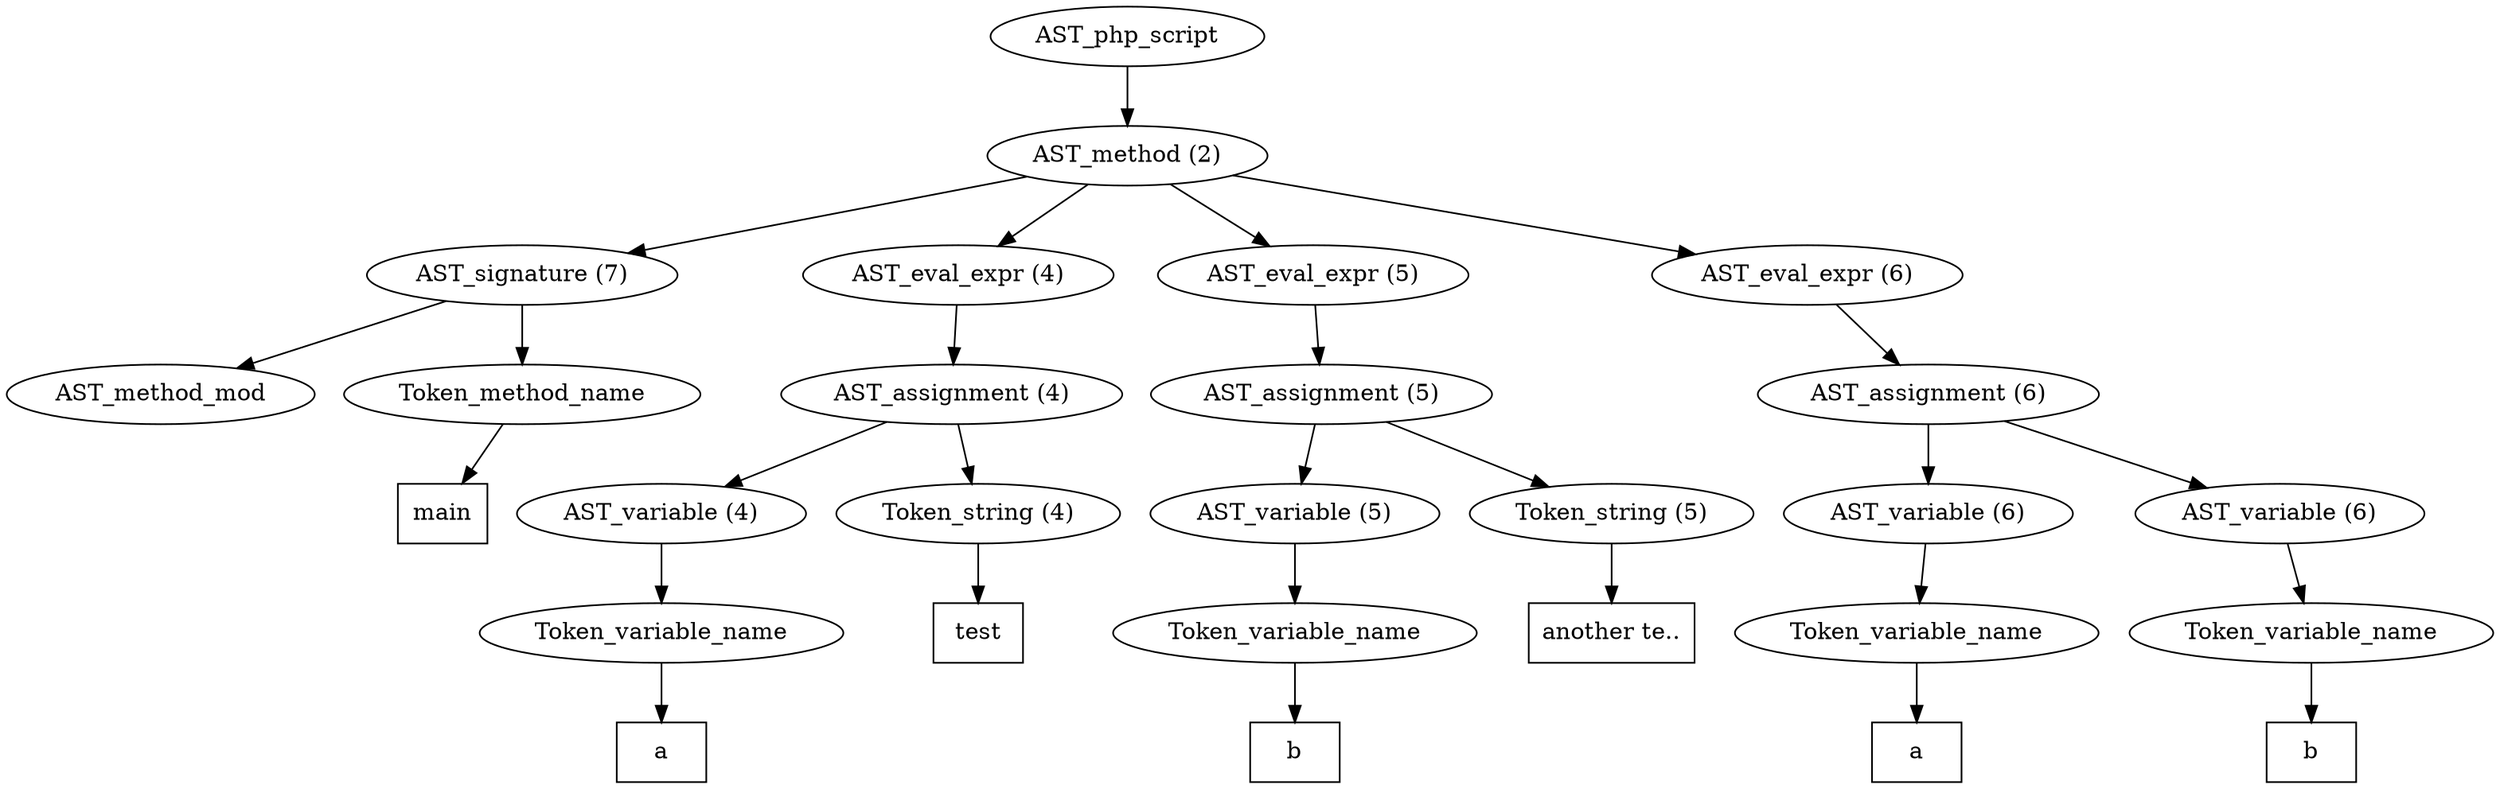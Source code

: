 /*
 * AST in dot format generated by phc -- the PHP compiler
 */

digraph AST {
node_0 [label="AST_php_script"];
node_1 [label="AST_method (2)"];
node_2 [label="AST_signature (7)"];
node_3 [label="AST_method_mod"];
node_4 [label="Token_method_name"];
node_5 [label="main", shape=box]
node_4 -> node_5;
node_2 -> node_4;
node_2 -> node_3;
node_6 [label="AST_eval_expr (4)"];
node_7 [label="AST_assignment (4)"];
node_8 [label="AST_variable (4)"];
node_9 [label="Token_variable_name"];
node_10 [label="a", shape=box]
node_9 -> node_10;
node_8 -> node_9;
node_11 [label="Token_string (4)"];
node_12 [label="test", shape=box]
node_11 -> node_12;
node_7 -> node_11;
node_7 -> node_8;
node_6 -> node_7;
node_13 [label="AST_eval_expr (5)"];
node_14 [label="AST_assignment (5)"];
node_15 [label="AST_variable (5)"];
node_16 [label="Token_variable_name"];
node_17 [label="b", shape=box]
node_16 -> node_17;
node_15 -> node_16;
node_18 [label="Token_string (5)"];
node_19 [label="another te..", shape=box]
node_18 -> node_19;
node_14 -> node_18;
node_14 -> node_15;
node_13 -> node_14;
node_20 [label="AST_eval_expr (6)"];
node_21 [label="AST_assignment (6)"];
node_22 [label="AST_variable (6)"];
node_23 [label="Token_variable_name"];
node_24 [label="a", shape=box]
node_23 -> node_24;
node_22 -> node_23;
node_25 [label="AST_variable (6)"];
node_26 [label="Token_variable_name"];
node_27 [label="b", shape=box]
node_26 -> node_27;
node_25 -> node_26;
node_21 -> node_25;
node_21 -> node_22;
node_20 -> node_21;
node_1 -> node_20;
node_1 -> node_13;
node_1 -> node_6;
node_1 -> node_2;
node_0 -> node_1;
}
